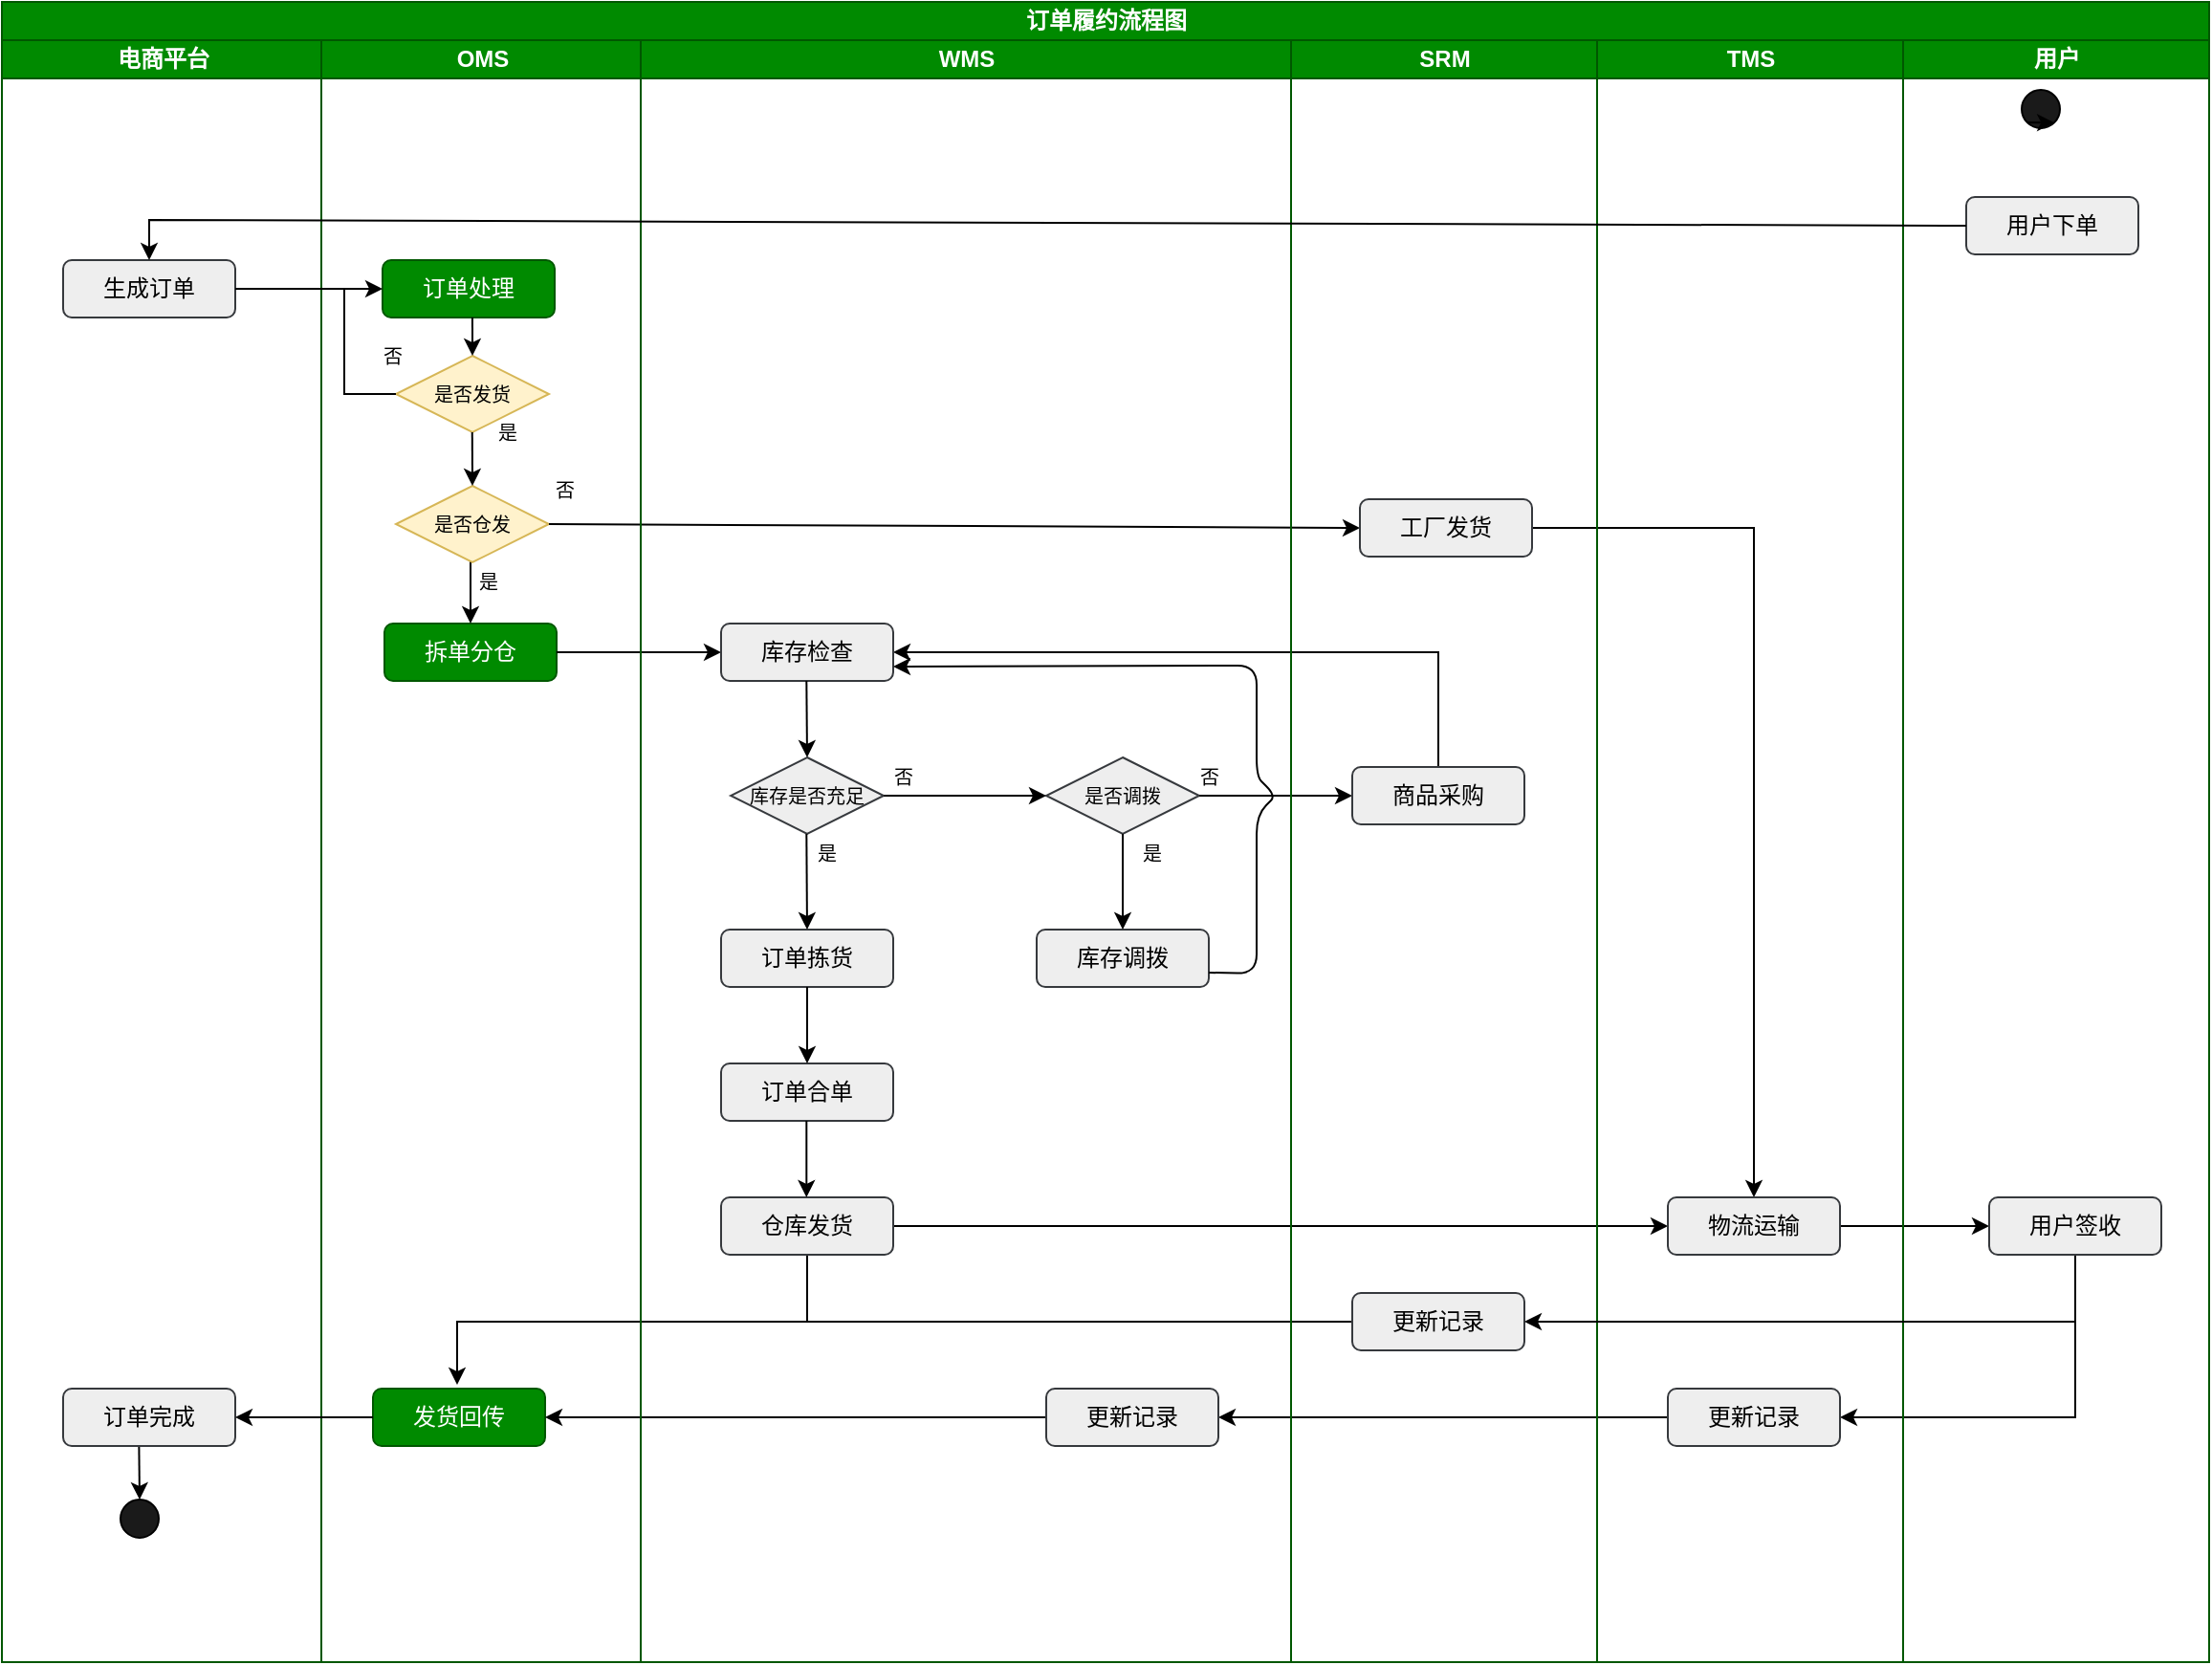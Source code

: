 <mxfile version="14.5.1" type="device"><diagram name="Page-1" id="74e2e168-ea6b-b213-b513-2b3c1d86103e"><mxGraphModel dx="1185" dy="685" grid="0" gridSize="10" guides="1" tooltips="1" connect="1" arrows="1" fold="1" page="1" pageScale="1" pageWidth="1100" pageHeight="850" background="#ffffff" math="0" shadow="0"><root><mxCell id="0"/><mxCell id="1" parent="0"/><mxCell id="77e6c97f196da883-1" value="&lt;font style=&quot;font-size: 12px&quot;&gt;订单履约流程图&lt;/font&gt;" style="swimlane;html=1;childLayout=stackLayout;startSize=20;rounded=0;shadow=0;labelBackgroundColor=none;strokeWidth=1;fontFamily=Verdana;fontSize=8;align=center;fillColor=#008a00;strokeColor=#005700;fontColor=#ffffff;" parent="1" vertex="1"><mxGeometry x="70" y="52" width="1154" height="868" as="geometry"/></mxCell><mxCell id="77e6c97f196da883-4" value="电商平台" style="swimlane;html=1;startSize=20;fillColor=#008a00;strokeColor=#005700;fontColor=#ffffff;" parent="77e6c97f196da883-1" vertex="1"><mxGeometry y="20" width="167" height="848" as="geometry"/></mxCell><mxCell id="yiyTLVuiIkWUeO96UbIK-2" value="生成订单" style="rounded=1;whiteSpace=wrap;html=1;fillColor=#eeeeee;strokeColor=#36393d;" parent="77e6c97f196da883-4" vertex="1"><mxGeometry x="32" y="115" width="90" height="30" as="geometry"/></mxCell><mxCell id="yiyTLVuiIkWUeO96UbIK-72" value="订单完成" style="rounded=1;whiteSpace=wrap;html=1;fillColor=#eeeeee;strokeColor=#36393d;" parent="77e6c97f196da883-4" vertex="1"><mxGeometry x="32" y="705" width="90" height="30" as="geometry"/></mxCell><mxCell id="yiyTLVuiIkWUeO96UbIK-79" value="" style="ellipse;whiteSpace=wrap;html=1;aspect=fixed;fillColor=#1A1A1A;direction=south;" parent="77e6c97f196da883-4" vertex="1"><mxGeometry x="62" y="763" width="20" height="20" as="geometry"/></mxCell><mxCell id="yiyTLVuiIkWUeO96UbIK-80" value="" style="endArrow=classic;html=1;entryX=0;entryY=0.5;entryDx=0;entryDy=0;exitX=0.441;exitY=1.017;exitDx=0;exitDy=0;exitPerimeter=0;" parent="77e6c97f196da883-4" source="yiyTLVuiIkWUeO96UbIK-72" target="yiyTLVuiIkWUeO96UbIK-79" edge="1"><mxGeometry width="50" height="50" relative="1" as="geometry"><mxPoint x="122" y="765" as="sourcePoint"/><mxPoint x="73" y="765" as="targetPoint"/></mxGeometry></mxCell><mxCell id="77e6c97f196da883-5" value="OMS" style="swimlane;html=1;startSize=20;fillColor=#008a00;strokeColor=#005700;fontColor=#ffffff;" parent="77e6c97f196da883-1" vertex="1"><mxGeometry x="167" y="20" width="167" height="848" as="geometry"/></mxCell><mxCell id="yiyTLVuiIkWUeO96UbIK-10" value="订单处理" style="rounded=1;whiteSpace=wrap;html=1;fillColor=#008a00;strokeColor=#005700;fontColor=#ffffff;" parent="77e6c97f196da883-5" vertex="1"><mxGeometry x="32" y="115" width="90" height="30" as="geometry"/></mxCell><mxCell id="yiyTLVuiIkWUeO96UbIK-11" value="&lt;font style=&quot;font-size: 10px&quot;&gt;是否发货&lt;/font&gt;" style="rhombus;whiteSpace=wrap;html=1;fillColor=#fff2cc;strokeColor=#d6b656;" parent="77e6c97f196da883-5" vertex="1"><mxGeometry x="39" y="165" width="80" height="40" as="geometry"/></mxCell><mxCell id="yiyTLVuiIkWUeO96UbIK-12" value="" style="endArrow=classic;html=1;exitX=0.522;exitY=1.002;exitDx=0;exitDy=0;entryX=0.5;entryY=0;entryDx=0;entryDy=0;exitPerimeter=0;" parent="77e6c97f196da883-5" source="yiyTLVuiIkWUeO96UbIK-10" target="yiyTLVuiIkWUeO96UbIK-11" edge="1"><mxGeometry width="50" height="50" relative="1" as="geometry"><mxPoint x="76.66" y="145" as="sourcePoint"/><mxPoint x="76.66" y="175.0" as="targetPoint"/></mxGeometry></mxCell><mxCell id="yiyTLVuiIkWUeO96UbIK-28" value="&lt;font style=&quot;font-size: 10px&quot;&gt;是&lt;/font&gt;" style="text;html=1;align=center;verticalAlign=middle;resizable=0;points=[];autosize=1;" parent="77e6c97f196da883-5" vertex="1"><mxGeometry x="82" y="195" width="30" height="20" as="geometry"/></mxCell><mxCell id="yiyTLVuiIkWUeO96UbIK-77" value="发货回传" style="rounded=1;whiteSpace=wrap;html=1;fillColor=#008a00;strokeColor=#005700;fontColor=#ffffff;" parent="77e6c97f196da883-5" vertex="1"><mxGeometry x="27" y="705" width="90" height="30" as="geometry"/></mxCell><mxCell id="yiyTLVuiIkWUeO96UbIK-85" value="拆单分仓" style="rounded=1;whiteSpace=wrap;html=1;fillColor=#008a00;strokeColor=#005700;fontColor=#ffffff;" parent="77e6c97f196da883-5" vertex="1"><mxGeometry x="33" y="305" width="90" height="30" as="geometry"/></mxCell><mxCell id="yiyTLVuiIkWUeO96UbIK-86" value="" style="endArrow=classic;html=1;entryX=0.5;entryY=0;entryDx=0;entryDy=0;" parent="77e6c97f196da883-5" target="yiyTLVuiIkWUeO96UbIK-85" edge="1"><mxGeometry width="50" height="50" relative="1" as="geometry"><mxPoint x="78" y="255" as="sourcePoint"/><mxPoint x="77" y="303" as="targetPoint"/></mxGeometry></mxCell><mxCell id="yiyTLVuiIkWUeO96UbIK-93" value="" style="endArrow=none;html=1;entryX=0;entryY=0.5;entryDx=0;entryDy=0;rounded=0;" parent="77e6c97f196da883-5" target="yiyTLVuiIkWUeO96UbIK-11" edge="1"><mxGeometry width="50" height="50" relative="1" as="geometry"><mxPoint x="12" y="130" as="sourcePoint"/><mxPoint x="37" y="230" as="targetPoint"/><Array as="points"><mxPoint x="12" y="185"/></Array></mxGeometry></mxCell><mxCell id="yiyTLVuiIkWUeO96UbIK-27" value="&lt;font style=&quot;font-size: 10px&quot;&gt;否&lt;/font&gt;" style="text;html=1;align=center;verticalAlign=middle;resizable=0;points=[];autosize=1;" parent="77e6c97f196da883-5" vertex="1"><mxGeometry x="22" y="155" width="30" height="20" as="geometry"/></mxCell><mxCell id="yiyTLVuiIkWUeO96UbIK-95" value="&lt;font style=&quot;font-size: 10px&quot;&gt;是否仓发&lt;/font&gt;" style="rhombus;whiteSpace=wrap;html=1;fillColor=#fff2cc;strokeColor=#d6b656;" parent="77e6c97f196da883-5" vertex="1"><mxGeometry x="39" y="233" width="80" height="40" as="geometry"/></mxCell><mxCell id="yiyTLVuiIkWUeO96UbIK-96" value="" style="endArrow=classic;html=1;exitX=0.522;exitY=1.002;exitDx=0;exitDy=0;entryX=0.5;entryY=0;entryDx=0;entryDy=0;exitPerimeter=0;" parent="77e6c97f196da883-5" target="yiyTLVuiIkWUeO96UbIK-95" edge="1"><mxGeometry width="50" height="50" relative="1" as="geometry"><mxPoint x="78.88" y="205.06" as="sourcePoint"/><mxPoint x="78.9" y="225" as="targetPoint"/></mxGeometry></mxCell><mxCell id="yiyTLVuiIkWUeO96UbIK-97" value="&lt;font style=&quot;font-size: 10px&quot;&gt;是&lt;/font&gt;" style="text;html=1;align=center;verticalAlign=middle;resizable=0;points=[];autosize=1;" parent="77e6c97f196da883-5" vertex="1"><mxGeometry x="72" y="273" width="30" height="20" as="geometry"/></mxCell><mxCell id="yiyTLVuiIkWUeO96UbIK-99" value="&lt;font style=&quot;font-size: 10px&quot;&gt;否&lt;/font&gt;" style="text;html=1;align=center;verticalAlign=middle;resizable=0;points=[];autosize=1;" parent="77e6c97f196da883-5" vertex="1"><mxGeometry x="112" y="225" width="30" height="20" as="geometry"/></mxCell><mxCell id="yiyTLVuiIkWUeO96UbIK-37" value="" style="endArrow=classic;html=1;exitX=0.5;exitY=0;exitDx=0;exitDy=0;entryX=1;entryY=0.5;entryDx=0;entryDy=0;rounded=0;" parent="77e6c97f196da883-1" source="yiyTLVuiIkWUeO96UbIK-35" target="yiyTLVuiIkWUeO96UbIK-17" edge="1"><mxGeometry width="50" height="50" relative="1" as="geometry"><mxPoint x="732" y="345" as="sourcePoint"/><mxPoint x="782" y="295" as="targetPoint"/><Array as="points"><mxPoint x="751" y="340"/></Array></mxGeometry></mxCell><mxCell id="yiyTLVuiIkWUeO96UbIK-68" value="" style="endArrow=classic;html=1;exitX=1;exitY=0.5;exitDx=0;exitDy=0;entryX=0;entryY=0.5;entryDx=0;entryDy=0;" parent="77e6c97f196da883-1" source="yiyTLVuiIkWUeO96UbIK-64" target="yiyTLVuiIkWUeO96UbIK-67" edge="1"><mxGeometry width="50" height="50" relative="1" as="geometry"><mxPoint x="542" y="665" as="sourcePoint"/><mxPoint x="592" y="615" as="targetPoint"/></mxGeometry></mxCell><mxCell id="yiyTLVuiIkWUeO96UbIK-71" value="" style="endArrow=classic;html=1;exitX=1;exitY=0.5;exitDx=0;exitDy=0;" parent="77e6c97f196da883-1" source="yiyTLVuiIkWUeO96UbIK-67" target="yiyTLVuiIkWUeO96UbIK-70" edge="1"><mxGeometry width="50" height="50" relative="1" as="geometry"><mxPoint x="952" y="635" as="sourcePoint"/><mxPoint x="1022" y="640" as="targetPoint"/></mxGeometry></mxCell><mxCell id="yiyTLVuiIkWUeO96UbIK-74" value="" style="endArrow=classic;html=1;entryX=1;entryY=0.5;entryDx=0;entryDy=0;exitX=0.5;exitY=1;exitDx=0;exitDy=0;rounded=0;" parent="77e6c97f196da883-1" source="yiyTLVuiIkWUeO96UbIK-70" target="yiyTLVuiIkWUeO96UbIK-73" edge="1"><mxGeometry width="50" height="50" relative="1" as="geometry"><mxPoint x="1042" y="775" as="sourcePoint"/><mxPoint x="1092" y="725" as="targetPoint"/><Array as="points"><mxPoint x="1084" y="740"/></Array></mxGeometry></mxCell><mxCell id="yiyTLVuiIkWUeO96UbIK-76" value="" style="endArrow=classic;html=1;entryX=1;entryY=0.5;entryDx=0;entryDy=0;exitX=0;exitY=0.5;exitDx=0;exitDy=0;" parent="77e6c97f196da883-1" source="yiyTLVuiIkWUeO96UbIK-73" target="yiyTLVuiIkWUeO96UbIK-75" edge="1"><mxGeometry width="50" height="50" relative="1" as="geometry"><mxPoint x="732" y="745" as="sourcePoint"/><mxPoint x="782" y="695" as="targetPoint"/></mxGeometry></mxCell><mxCell id="yiyTLVuiIkWUeO96UbIK-78" value="" style="endArrow=classic;html=1;entryX=1;entryY=0.5;entryDx=0;entryDy=0;exitX=0;exitY=0.5;exitDx=0;exitDy=0;" parent="77e6c97f196da883-1" source="yiyTLVuiIkWUeO96UbIK-75" target="yiyTLVuiIkWUeO96UbIK-77" edge="1"><mxGeometry width="50" height="50" relative="1" as="geometry"><mxPoint x="402" y="755" as="sourcePoint"/><mxPoint x="452" y="705" as="targetPoint"/></mxGeometry></mxCell><mxCell id="yiyTLVuiIkWUeO96UbIK-83" value="" style="endArrow=classic;html=1;entryX=1;entryY=0.5;entryDx=0;entryDy=0;exitX=0;exitY=0.5;exitDx=0;exitDy=0;" parent="77e6c97f196da883-1" source="yiyTLVuiIkWUeO96UbIK-77" target="yiyTLVuiIkWUeO96UbIK-72" edge="1"><mxGeometry width="50" height="50" relative="1" as="geometry"><mxPoint x="202" y="835" as="sourcePoint"/><mxPoint x="252" y="785" as="targetPoint"/></mxGeometry></mxCell><mxCell id="yiyTLVuiIkWUeO96UbIK-84" value="" style="endArrow=classic;html=1;rounded=0;exitX=0.422;exitY=1;exitDx=0;exitDy=0;exitPerimeter=0;" parent="77e6c97f196da883-1" edge="1"><mxGeometry width="50" height="50" relative="1" as="geometry"><mxPoint x="420.98" y="655" as="sourcePoint"/><mxPoint x="238" y="723" as="targetPoint"/><Array as="points"><mxPoint x="421" y="690"/><mxPoint x="238" y="690"/></Array></mxGeometry></mxCell><mxCell id="yiyTLVuiIkWUeO96UbIK-29" value="" style="endArrow=classic;html=1;exitX=1;exitY=0.5;exitDx=0;exitDy=0;" parent="77e6c97f196da883-1" source="yiyTLVuiIkWUeO96UbIK-85" target="yiyTLVuiIkWUeO96UbIK-17" edge="1"><mxGeometry width="50" height="50" relative="1" as="geometry"><mxPoint x="407" y="288" as="sourcePoint"/><mxPoint x="312" y="335" as="targetPoint"/></mxGeometry></mxCell><mxCell id="yiyTLVuiIkWUeO96UbIK-92" value="" style="endArrow=classic;html=1;exitX=1;exitY=0.5;exitDx=0;exitDy=0;entryX=0.5;entryY=0;entryDx=0;entryDy=0;rounded=0;" parent="77e6c97f196da883-1" source="yiyTLVuiIkWUeO96UbIK-94" target="yiyTLVuiIkWUeO96UbIK-67" edge="1"><mxGeometry width="50" height="50" relative="1" as="geometry"><mxPoint x="832" y="570" as="sourcePoint"/><mxPoint x="1002" y="515" as="targetPoint"/><Array as="points"><mxPoint x="916" y="275"/></Array></mxGeometry></mxCell><mxCell id="yiyTLVuiIkWUeO96UbIK-16" value="" style="endArrow=classic;html=1;exitX=1;exitY=0.5;exitDx=0;exitDy=0;entryX=0;entryY=0.5;entryDx=0;entryDy=0;" parent="77e6c97f196da883-1" source="yiyTLVuiIkWUeO96UbIK-2" target="yiyTLVuiIkWUeO96UbIK-10" edge="1"><mxGeometry width="50" height="50" relative="1" as="geometry"><mxPoint x="62" y="315" as="sourcePoint"/><mxPoint x="182" y="150" as="targetPoint"/></mxGeometry></mxCell><mxCell id="yiyTLVuiIkWUeO96UbIK-98" value="" style="endArrow=classic;html=1;exitX=1;exitY=0.5;exitDx=0;exitDy=0;entryX=0;entryY=0.5;entryDx=0;entryDy=0;" parent="77e6c97f196da883-1" source="yiyTLVuiIkWUeO96UbIK-95" target="yiyTLVuiIkWUeO96UbIK-94" edge="1"><mxGeometry width="50" height="50" relative="1" as="geometry"><mxPoint x="422" y="275" as="sourcePoint"/><mxPoint x="732" y="276" as="targetPoint"/></mxGeometry></mxCell><mxCell id="77e6c97f196da883-6" value="WMS" style="swimlane;html=1;startSize=20;fillColor=#008a00;strokeColor=#005700;fontColor=#ffffff;" parent="77e6c97f196da883-1" vertex="1"><mxGeometry x="334" y="20" width="340" height="848" as="geometry"/></mxCell><mxCell id="yiyTLVuiIkWUeO96UbIK-17" value="库存检查" style="rounded=1;whiteSpace=wrap;html=1;fillColor=#eeeeee;strokeColor=#36393d;" parent="77e6c97f196da883-6" vertex="1"><mxGeometry x="42" y="305" width="90" height="30" as="geometry"/></mxCell><mxCell id="yiyTLVuiIkWUeO96UbIK-18" value="&lt;font style=&quot;font-size: 10px&quot;&gt;库存是否充足&lt;/font&gt;" style="rhombus;whiteSpace=wrap;html=1;fillColor=#eeeeee;strokeColor=#36393d;" parent="77e6c97f196da883-6" vertex="1"><mxGeometry x="47" y="375" width="80" height="40" as="geometry"/></mxCell><mxCell id="yiyTLVuiIkWUeO96UbIK-24" value="&lt;font style=&quot;font-size: 10px&quot;&gt;是否调拨&lt;/font&gt;" style="rhombus;whiteSpace=wrap;html=1;fillColor=#eeeeee;strokeColor=#36393d;" parent="77e6c97f196da883-6" vertex="1"><mxGeometry x="212" y="375" width="80" height="40" as="geometry"/></mxCell><mxCell id="yiyTLVuiIkWUeO96UbIK-25" value="订单拣货" style="rounded=1;whiteSpace=wrap;html=1;fillColor=#eeeeee;strokeColor=#36393d;" parent="77e6c97f196da883-6" vertex="1"><mxGeometry x="42" y="465" width="90" height="30" as="geometry"/></mxCell><mxCell id="yiyTLVuiIkWUeO96UbIK-26" value="订单合单" style="rounded=1;whiteSpace=wrap;html=1;fillColor=#eeeeee;strokeColor=#36393d;" parent="77e6c97f196da883-6" vertex="1"><mxGeometry x="42" y="535" width="90" height="30" as="geometry"/></mxCell><mxCell id="yiyTLVuiIkWUeO96UbIK-31" value="" style="endArrow=classic;html=1;exitX=0.5;exitY=1;exitDx=0;exitDy=0;entryX=0.5;entryY=0;entryDx=0;entryDy=0;" parent="77e6c97f196da883-6" target="yiyTLVuiIkWUeO96UbIK-18" edge="1"><mxGeometry width="50" height="50" relative="1" as="geometry"><mxPoint x="86.66" y="335" as="sourcePoint"/><mxPoint x="86.66" y="372.0" as="targetPoint"/></mxGeometry></mxCell><mxCell id="yiyTLVuiIkWUeO96UbIK-32" value="" style="endArrow=classic;html=1;exitX=1;exitY=0.5;exitDx=0;exitDy=0;entryX=0;entryY=0.5;entryDx=0;entryDy=0;" parent="77e6c97f196da883-6" source="yiyTLVuiIkWUeO96UbIK-18" target="yiyTLVuiIkWUeO96UbIK-24" edge="1"><mxGeometry width="50" height="50" relative="1" as="geometry"><mxPoint x="107" y="288" as="sourcePoint"/><mxPoint x="107" y="325.0" as="targetPoint"/></mxGeometry></mxCell><mxCell id="yiyTLVuiIkWUeO96UbIK-33" value="&lt;font style=&quot;font-size: 10px&quot;&gt;否&lt;/font&gt;" style="text;html=1;align=center;verticalAlign=middle;resizable=0;points=[];autosize=1;" parent="77e6c97f196da883-6" vertex="1"><mxGeometry x="122" y="375" width="30" height="20" as="geometry"/></mxCell><mxCell id="yiyTLVuiIkWUeO96UbIK-34" value="" style="endArrow=classic;html=1;exitX=0.5;exitY=1;exitDx=0;exitDy=0;" parent="77e6c97f196da883-6" edge="1"><mxGeometry width="50" height="50" relative="1" as="geometry"><mxPoint x="86.66" y="415.0" as="sourcePoint"/><mxPoint x="87" y="465" as="targetPoint"/></mxGeometry></mxCell><mxCell id="yiyTLVuiIkWUeO96UbIK-36" value="" style="endArrow=classic;html=1;exitX=1;exitY=0.5;exitDx=0;exitDy=0;" parent="77e6c97f196da883-6" edge="1"><mxGeometry width="50" height="50" relative="1" as="geometry"><mxPoint x="292" y="395.0" as="sourcePoint"/><mxPoint x="372" y="395" as="targetPoint"/></mxGeometry></mxCell><mxCell id="yiyTLVuiIkWUeO96UbIK-38" value="&lt;font style=&quot;font-size: 10px&quot;&gt;否&lt;/font&gt;" style="text;html=1;align=center;verticalAlign=middle;resizable=0;points=[];autosize=1;" parent="77e6c97f196da883-6" vertex="1"><mxGeometry x="282" y="375" width="30" height="20" as="geometry"/></mxCell><mxCell id="yiyTLVuiIkWUeO96UbIK-39" value="库存调拨" style="rounded=1;whiteSpace=wrap;html=1;fillColor=#eeeeee;strokeColor=#36393d;" parent="77e6c97f196da883-6" vertex="1"><mxGeometry x="207" y="465" width="90" height="30" as="geometry"/></mxCell><mxCell id="yiyTLVuiIkWUeO96UbIK-41" value="" style="endArrow=classic;html=1;exitX=1;exitY=0.75;exitDx=0;exitDy=0;entryX=1;entryY=0.75;entryDx=0;entryDy=0;" parent="77e6c97f196da883-6" source="yiyTLVuiIkWUeO96UbIK-39" target="yiyTLVuiIkWUeO96UbIK-17" edge="1"><mxGeometry width="50" height="50" relative="1" as="geometry"><mxPoint x="282" y="295" as="sourcePoint"/><mxPoint x="322" y="325" as="targetPoint"/><Array as="points"><mxPoint x="322" y="488"/><mxPoint x="322" y="405"/><mxPoint x="332" y="395"/><mxPoint x="322" y="385"/><mxPoint x="322" y="327"/></Array></mxGeometry></mxCell><mxCell id="yiyTLVuiIkWUeO96UbIK-42" value="" style="endArrow=classic;html=1;exitX=0.5;exitY=1;exitDx=0;exitDy=0;" parent="77e6c97f196da883-6" source="yiyTLVuiIkWUeO96UbIK-24" target="yiyTLVuiIkWUeO96UbIK-39" edge="1"><mxGeometry width="50" height="50" relative="1" as="geometry"><mxPoint x="142" y="475" as="sourcePoint"/><mxPoint x="192" y="425" as="targetPoint"/></mxGeometry></mxCell><mxCell id="yiyTLVuiIkWUeO96UbIK-43" value="&lt;font style=&quot;font-size: 10px&quot;&gt;是&lt;/font&gt;" style="text;html=1;align=center;verticalAlign=middle;resizable=0;points=[];autosize=1;" parent="77e6c97f196da883-6" vertex="1"><mxGeometry x="252" y="415" width="30" height="20" as="geometry"/></mxCell><mxCell id="yiyTLVuiIkWUeO96UbIK-44" value="&lt;font style=&quot;font-size: 10px&quot;&gt;是&lt;/font&gt;" style="text;html=1;align=center;verticalAlign=middle;resizable=0;points=[];autosize=1;" parent="77e6c97f196da883-6" vertex="1"><mxGeometry x="82" y="415" width="30" height="20" as="geometry"/></mxCell><mxCell id="yiyTLVuiIkWUeO96UbIK-64" value="仓库发货" style="rounded=1;whiteSpace=wrap;html=1;fillColor=#eeeeee;strokeColor=#36393d;" parent="77e6c97f196da883-6" vertex="1"><mxGeometry x="42" y="605" width="90" height="30" as="geometry"/></mxCell><mxCell id="yiyTLVuiIkWUeO96UbIK-65" value="" style="endArrow=classic;html=1;exitX=0.5;exitY=1;exitDx=0;exitDy=0;entryX=0.5;entryY=0;entryDx=0;entryDy=0;" parent="77e6c97f196da883-6" source="yiyTLVuiIkWUeO96UbIK-25" target="yiyTLVuiIkWUeO96UbIK-26" edge="1"><mxGeometry width="50" height="50" relative="1" as="geometry"><mxPoint x="222" y="595" as="sourcePoint"/><mxPoint x="272" y="545" as="targetPoint"/></mxGeometry></mxCell><mxCell id="yiyTLVuiIkWUeO96UbIK-66" value="" style="endArrow=classic;html=1;exitX=0.5;exitY=1;exitDx=0;exitDy=0;entryX=0.5;entryY=0;entryDx=0;entryDy=0;" parent="77e6c97f196da883-6" edge="1"><mxGeometry width="50" height="50" relative="1" as="geometry"><mxPoint x="86.66" y="565" as="sourcePoint"/><mxPoint x="86.66" y="605" as="targetPoint"/></mxGeometry></mxCell><mxCell id="yiyTLVuiIkWUeO96UbIK-75" value="更新记录" style="rounded=1;whiteSpace=wrap;html=1;fillColor=#eeeeee;strokeColor=#36393d;" parent="77e6c97f196da883-6" vertex="1"><mxGeometry x="212" y="705" width="90" height="30" as="geometry"/></mxCell><mxCell id="P5KczK3U9NpjYuWOSlig-1" value="" style="endArrow=none;html=1;entryX=0;entryY=0.5;entryDx=0;entryDy=0;" parent="77e6c97f196da883-6" target="yiyTLVuiIkWUeO96UbIK-89" edge="1"><mxGeometry width="50" height="50" relative="1" as="geometry"><mxPoint x="87" y="670" as="sourcePoint"/><mxPoint x="255" y="654" as="targetPoint"/></mxGeometry></mxCell><mxCell id="77e6c97f196da883-7" value="SRM" style="swimlane;html=1;startSize=20;fillColor=#008a00;strokeColor=#005700;fontColor=#ffffff;" parent="77e6c97f196da883-1" vertex="1"><mxGeometry x="674" y="20" width="160" height="848" as="geometry"/></mxCell><mxCell id="yiyTLVuiIkWUeO96UbIK-35" value="商品采购" style="rounded=1;whiteSpace=wrap;html=1;fillColor=#eeeeee;strokeColor=#36393d;" parent="77e6c97f196da883-7" vertex="1"><mxGeometry x="32" y="380" width="90" height="30" as="geometry"/></mxCell><mxCell id="yiyTLVuiIkWUeO96UbIK-89" value="更新记录" style="rounded=1;whiteSpace=wrap;html=1;fillColor=#eeeeee;strokeColor=#36393d;" parent="77e6c97f196da883-7" vertex="1"><mxGeometry x="32" y="655" width="90" height="30" as="geometry"/></mxCell><mxCell id="yiyTLVuiIkWUeO96UbIK-94" value="工厂发货" style="rounded=1;whiteSpace=wrap;html=1;fillColor=#eeeeee;strokeColor=#36393d;" parent="77e6c97f196da883-7" vertex="1"><mxGeometry x="36" y="240" width="90" height="30" as="geometry"/></mxCell><mxCell id="yiyTLVuiIkWUeO96UbIK-1" value="TMS" style="swimlane;html=1;startSize=20;fillColor=#008a00;strokeColor=#005700;fontColor=#ffffff;" parent="77e6c97f196da883-1" vertex="1"><mxGeometry x="834" y="20" width="160" height="848" as="geometry"/></mxCell><mxCell id="yiyTLVuiIkWUeO96UbIK-67" value="&lt;span&gt;物流运输&lt;/span&gt;" style="rounded=1;whiteSpace=wrap;html=1;fillColor=#eeeeee;strokeColor=#36393d;" parent="yiyTLVuiIkWUeO96UbIK-1" vertex="1"><mxGeometry x="37" y="605" width="90" height="30" as="geometry"/></mxCell><mxCell id="yiyTLVuiIkWUeO96UbIK-73" value="更新记录" style="rounded=1;whiteSpace=wrap;html=1;fillColor=#eeeeee;strokeColor=#36393d;" parent="yiyTLVuiIkWUeO96UbIK-1" vertex="1"><mxGeometry x="37" y="705" width="90" height="30" as="geometry"/></mxCell><mxCell id="yiyTLVuiIkWUeO96UbIK-69" value="用户" style="swimlane;html=1;startSize=20;fillColor=#008a00;strokeColor=#005700;fontColor=#ffffff;" parent="77e6c97f196da883-1" vertex="1"><mxGeometry x="994" y="20" width="160" height="848" as="geometry"/></mxCell><mxCell id="yiyTLVuiIkWUeO96UbIK-70" value="&lt;span&gt;用户签收&lt;/span&gt;" style="rounded=1;whiteSpace=wrap;html=1;fillColor=#eeeeee;strokeColor=#36393d;" parent="yiyTLVuiIkWUeO96UbIK-69" vertex="1"><mxGeometry x="45" y="605" width="90" height="30" as="geometry"/></mxCell><mxCell id="yiyTLVuiIkWUeO96UbIK-90" value="" style="endArrow=classic;html=1;entryX=1;entryY=0.5;entryDx=0;entryDy=0;" parent="yiyTLVuiIkWUeO96UbIK-69" target="yiyTLVuiIkWUeO96UbIK-89" edge="1"><mxGeometry width="50" height="50" relative="1" as="geometry"><mxPoint x="90" y="670" as="sourcePoint"/><mxPoint x="-198" y="670" as="targetPoint"/><Array as="points"><mxPoint x="80" y="670"/></Array></mxGeometry></mxCell><mxCell id="yiyTLVuiIkWUeO96UbIK-3" value="" style="ellipse;whiteSpace=wrap;html=1;aspect=fixed;fillColor=#1A1A1A;" parent="yiyTLVuiIkWUeO96UbIK-69" vertex="1"><mxGeometry x="62" y="26" width="20" height="20" as="geometry"/></mxCell><mxCell id="Na4ISljDzddFH9xiy8QE-1" style="edgeStyle=orthogonalEdgeStyle;rounded=0;orthogonalLoop=1;jettySize=auto;html=1;exitX=0;exitY=1;exitDx=0;exitDy=0;entryX=1;entryY=1;entryDx=0;entryDy=0;" edge="1" parent="yiyTLVuiIkWUeO96UbIK-69" source="yiyTLVuiIkWUeO96UbIK-3" target="yiyTLVuiIkWUeO96UbIK-3"><mxGeometry relative="1" as="geometry"/></mxCell><mxCell id="Na4ISljDzddFH9xiy8QE-2" value="用户下单" style="rounded=1;whiteSpace=wrap;html=1;fillColor=#eeeeee;strokeColor=#36393d;" vertex="1" parent="yiyTLVuiIkWUeO96UbIK-69"><mxGeometry x="33" y="82" width="90" height="30" as="geometry"/></mxCell><mxCell id="yiyTLVuiIkWUeO96UbIK-4" value="" style="endArrow=classic;html=1;exitX=0;exitY=0.5;exitDx=0;exitDy=0;entryX=0.5;entryY=0;entryDx=0;entryDy=0;rounded=0;" parent="77e6c97f196da883-1" source="Na4ISljDzddFH9xiy8QE-2" target="yiyTLVuiIkWUeO96UbIK-2" edge="1"><mxGeometry width="50" height="50" relative="1" as="geometry"><mxPoint x="110" y="240" as="sourcePoint"/><mxPoint x="160" y="190" as="targetPoint"/><Array as="points"><mxPoint x="77" y="114"/></Array></mxGeometry></mxCell></root></mxGraphModel></diagram></mxfile>